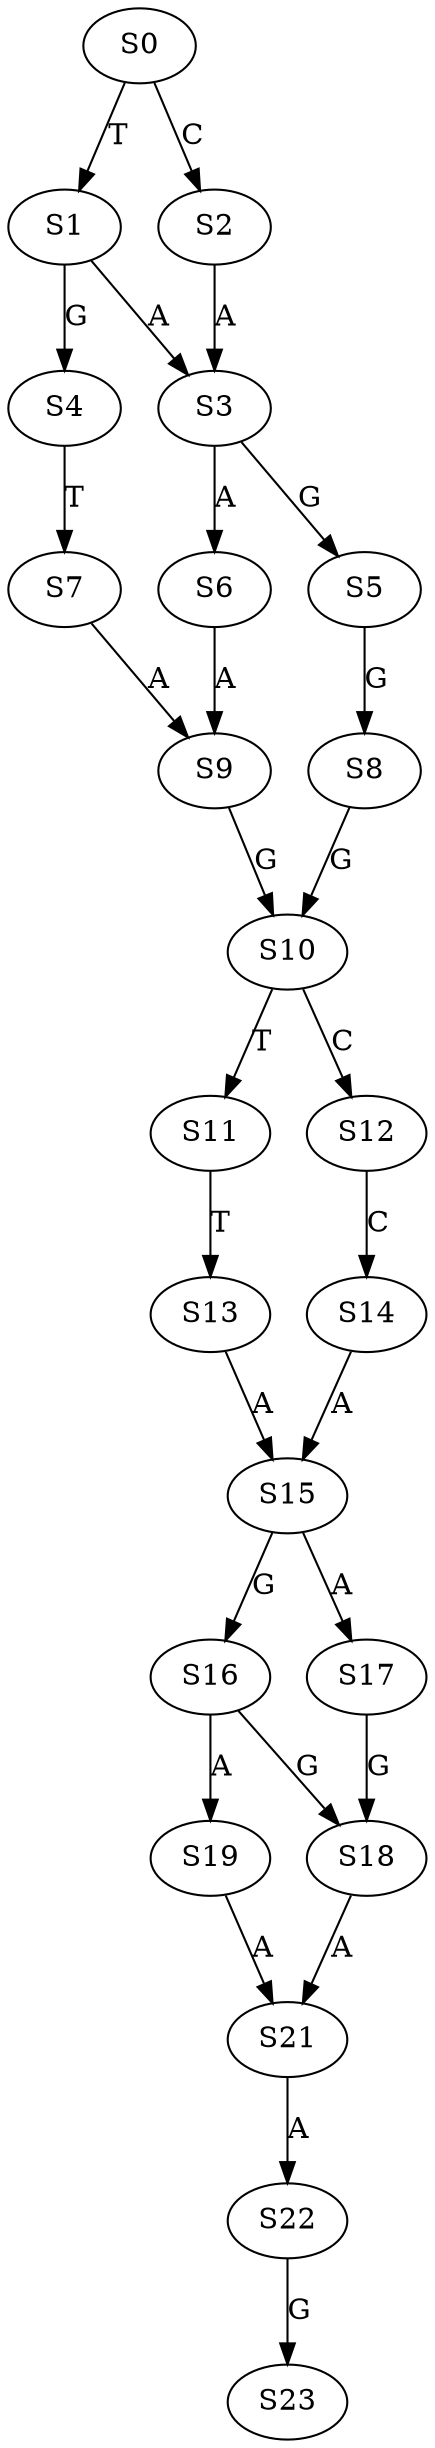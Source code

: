 strict digraph  {
	S0 -> S1 [ label = T ];
	S0 -> S2 [ label = C ];
	S1 -> S3 [ label = A ];
	S1 -> S4 [ label = G ];
	S2 -> S3 [ label = A ];
	S3 -> S5 [ label = G ];
	S3 -> S6 [ label = A ];
	S4 -> S7 [ label = T ];
	S5 -> S8 [ label = G ];
	S6 -> S9 [ label = A ];
	S7 -> S9 [ label = A ];
	S8 -> S10 [ label = G ];
	S9 -> S10 [ label = G ];
	S10 -> S11 [ label = T ];
	S10 -> S12 [ label = C ];
	S11 -> S13 [ label = T ];
	S12 -> S14 [ label = C ];
	S13 -> S15 [ label = A ];
	S14 -> S15 [ label = A ];
	S15 -> S16 [ label = G ];
	S15 -> S17 [ label = A ];
	S16 -> S18 [ label = G ];
	S16 -> S19 [ label = A ];
	S17 -> S18 [ label = G ];
	S18 -> S21 [ label = A ];
	S19 -> S21 [ label = A ];
	S21 -> S22 [ label = A ];
	S22 -> S23 [ label = G ];
}

